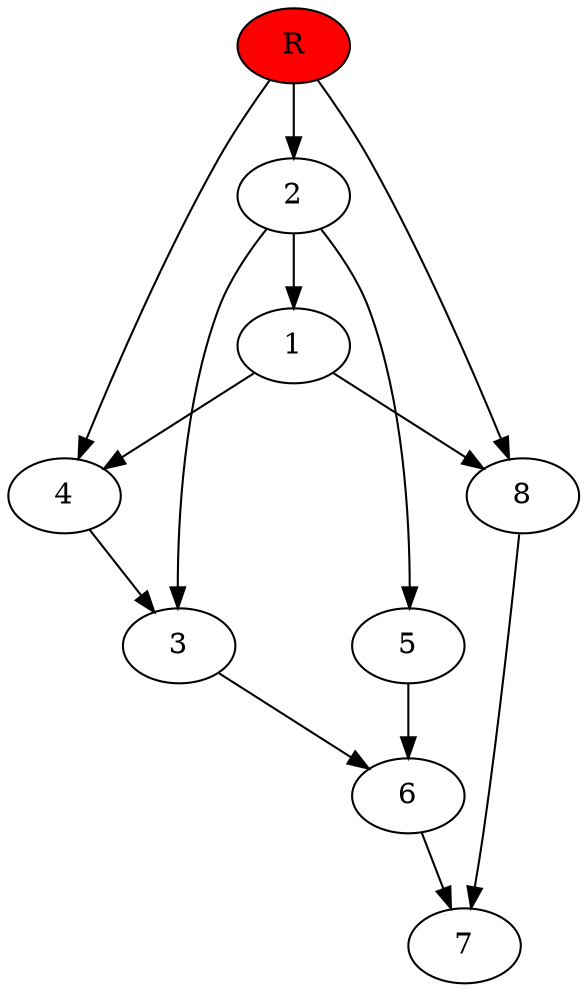 digraph prb26278 {
	1
	2
	3
	4
	5
	6
	7
	8
	R [fillcolor="#ff0000" style=filled]
	1 -> 4
	1 -> 8
	2 -> 1
	2 -> 3
	2 -> 5
	3 -> 6
	4 -> 3
	5 -> 6
	6 -> 7
	8 -> 7
	R -> 2
	R -> 4
	R -> 8
}
